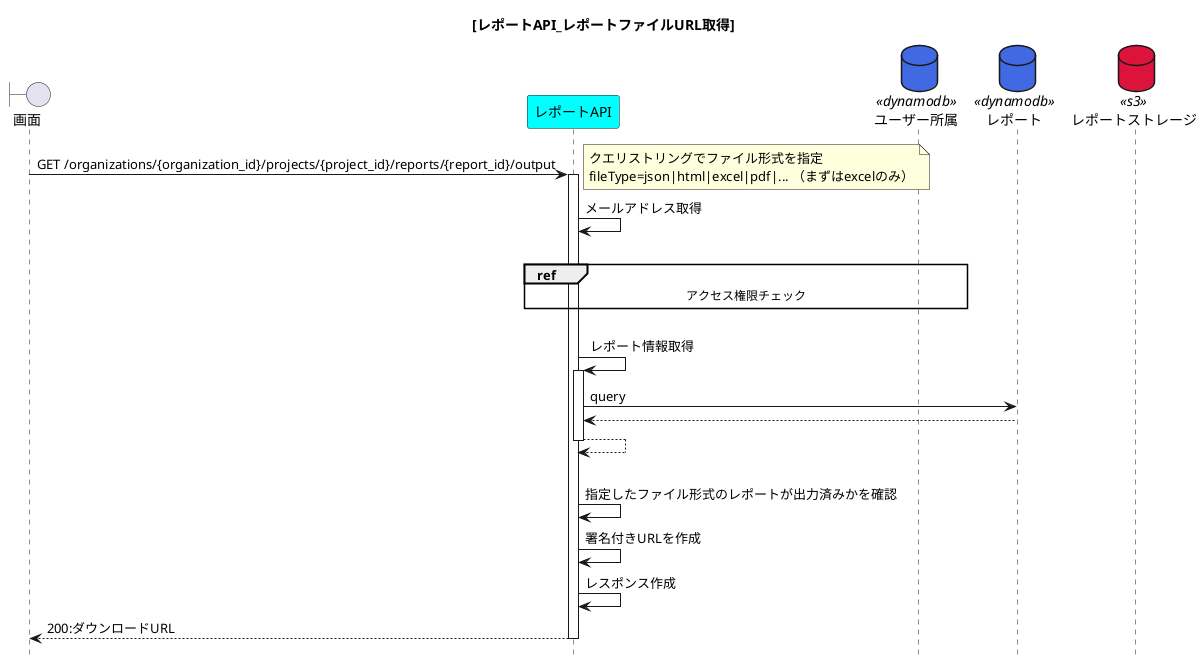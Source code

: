 @startuml{API_レポート_レポートファイルURL取得.png}
title [レポートAPI_レポートファイルURL取得]
hide footbox

boundary 画面 as view
participant レポートAPI as api_reports #cyan
'database ユーザープール as user_pools <<cognito>> #purple
database ユーザー所属 as table_affiliation <<dynamodb>> #royalblue
database レポート as table_reports <<dynamodb>> #royalblue
database レポートストレージ as storage <<s3>> #crimson

view -> api_reports :GET /organizations/{organization_id}/projects/{project_id}/reports/{report_id}/output
note right
    クエリストリングでファイル形式を指定
    fileType=json|html|excel|pdf|... （まずはexcelのみ）
end note
activate api_reports
    api_reports -> api_reports :メールアドレス取得
    |||
    ref over api_reports, table_affiliation :アクセス権限チェック
    |||
    api_reports -> api_reports :レポート情報取得
    activate api_reports
        api_reports -> table_reports :query
        table_reports --> api_reports
        api_reports --> api_reports
    deactivate api_reports
    |||
    api_reports -> api_reports :指定したファイル形式のレポートが出力済みかを確認
    api_reports -> api_reports :署名付きURLを作成
    api_reports -> api_reports :レスポンス作成
    api_reports --> view :200:ダウンロードURL
deactivate api_reports

@enduml
